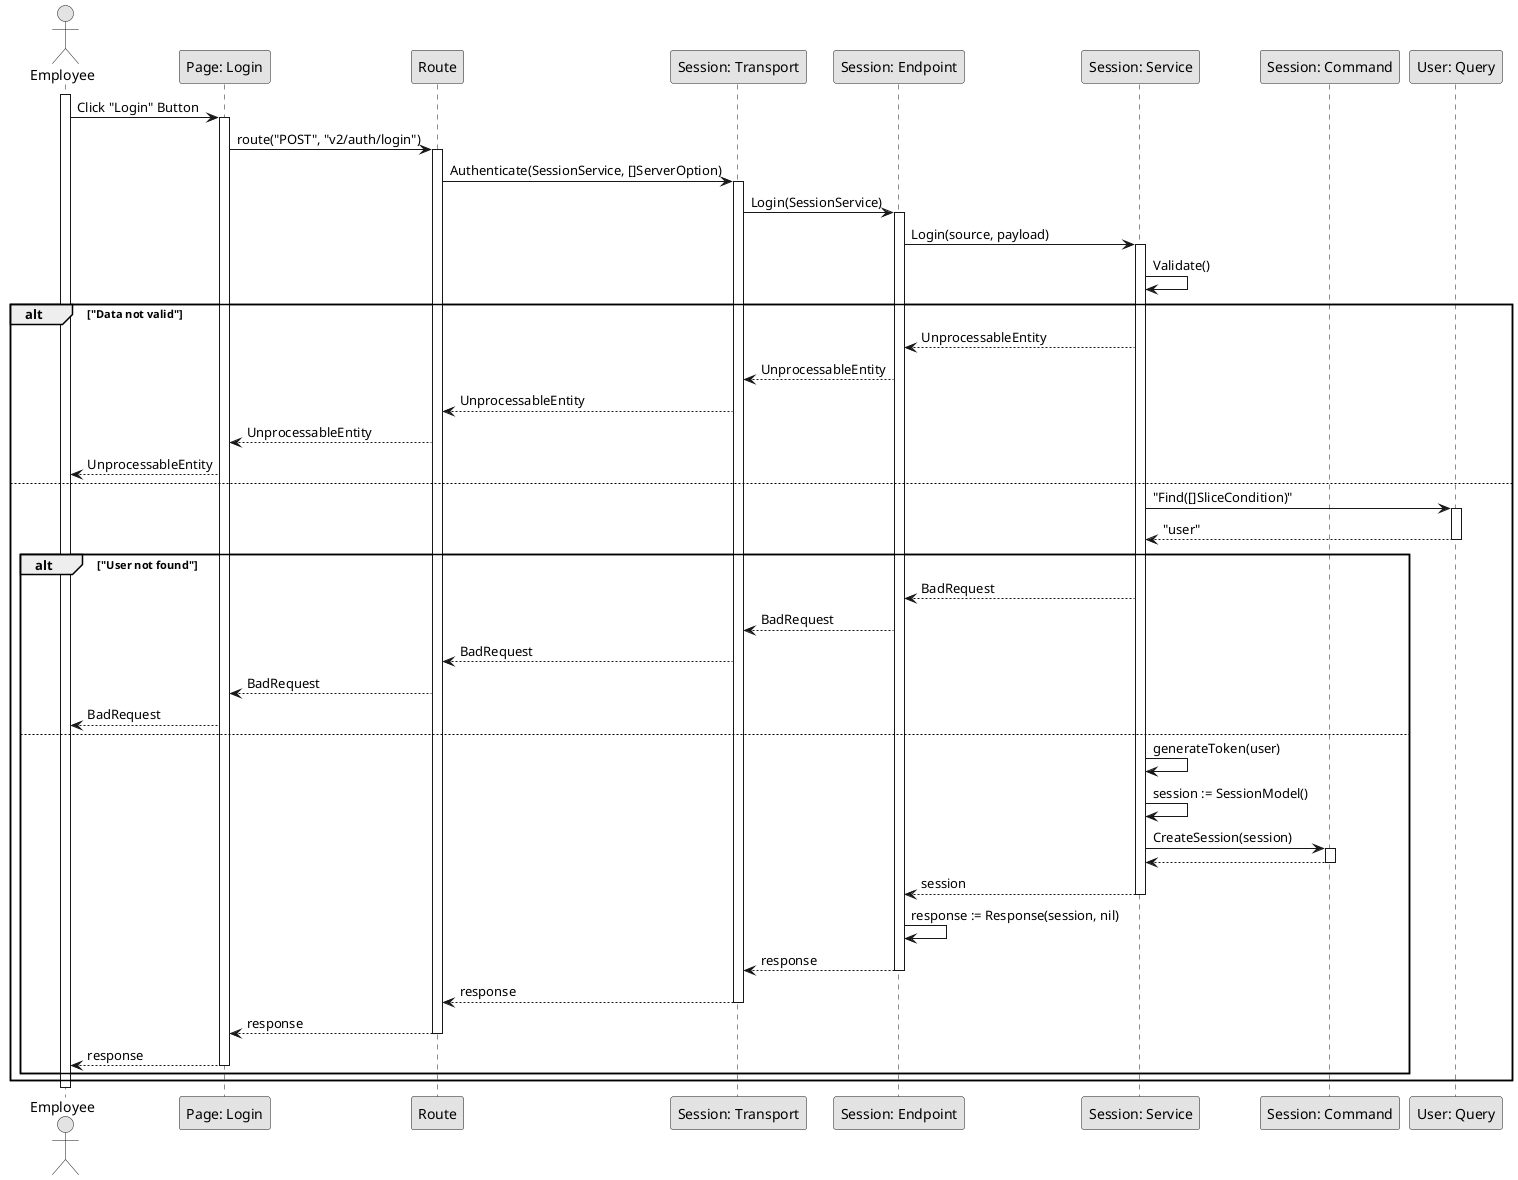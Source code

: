 @startuml Login

skinparam Monochrome true
skinparam Shadowing false

actor Employee
participant "Page: Login" as LoginPage
participant "Route" as Route
participant "Session: Transport" as SessionTransport
participant "Session: Endpoint" as SessionEndpoint
participant "Session: Service" as SessionService
participant "Session: Command" as SessionCommand
participant "User: Query" as UserQuery

activate Employee

Employee->LoginPage: Click "Login" Button
activate LoginPage
LoginPage->Route: route("POST", "v2/auth/login")
activate Route
Route->SessionTransport: Authenticate(SessionService, []ServerOption)
activate SessionTransport
SessionTransport->SessionEndpoint: Login(SessionService)
activate SessionEndpoint
SessionEndpoint->SessionService: Login(source, payload)
activate SessionService
SessionService->SessionService: Validate()

alt "Data not valid"
    SessionService-->SessionEndpoint: UnprocessableEntity
    SessionEndpoint-->SessionTransport: UnprocessableEntity
    SessionTransport-->Route: UnprocessableEntity
    Route-->LoginPage: UnprocessableEntity
    LoginPage-->Employee: UnprocessableEntity
else
    SessionService->UserQuery: "Find([]SliceCondition)"
    activate UserQuery
    UserQuery-->SessionService: "user"
    deactivate UserQuery

    alt "User not found"
        SessionService-->SessionEndpoint: BadRequest
        SessionEndpoint-->SessionTransport: BadRequest
        SessionTransport-->Route: BadRequest
        Route-->LoginPage: BadRequest
        LoginPage-->Employee: BadRequest
    else
        SessionService->SessionService: generateToken(user)
        SessionService->SessionService: session := SessionModel()
        SessionService->SessionCommand: CreateSession(session)
        activate SessionCommand
        SessionCommand-->SessionService
        deactivate SessionCommand
        SessionService-->SessionEndpoint: session
        deactivate SessionService
        SessionEndpoint->SessionEndpoint: response := Response(session, nil)
        SessionEndpoint-->SessionTransport: response
        deactivate SessionEndpoint
        SessionTransport-->Route: response
        deactivate SessionTransport
        Route-->LoginPage: response
        deactivate Route
        LoginPage-->Employee: response
        deactivate LoginPage
    end
end

deactivate Employee

@enduml